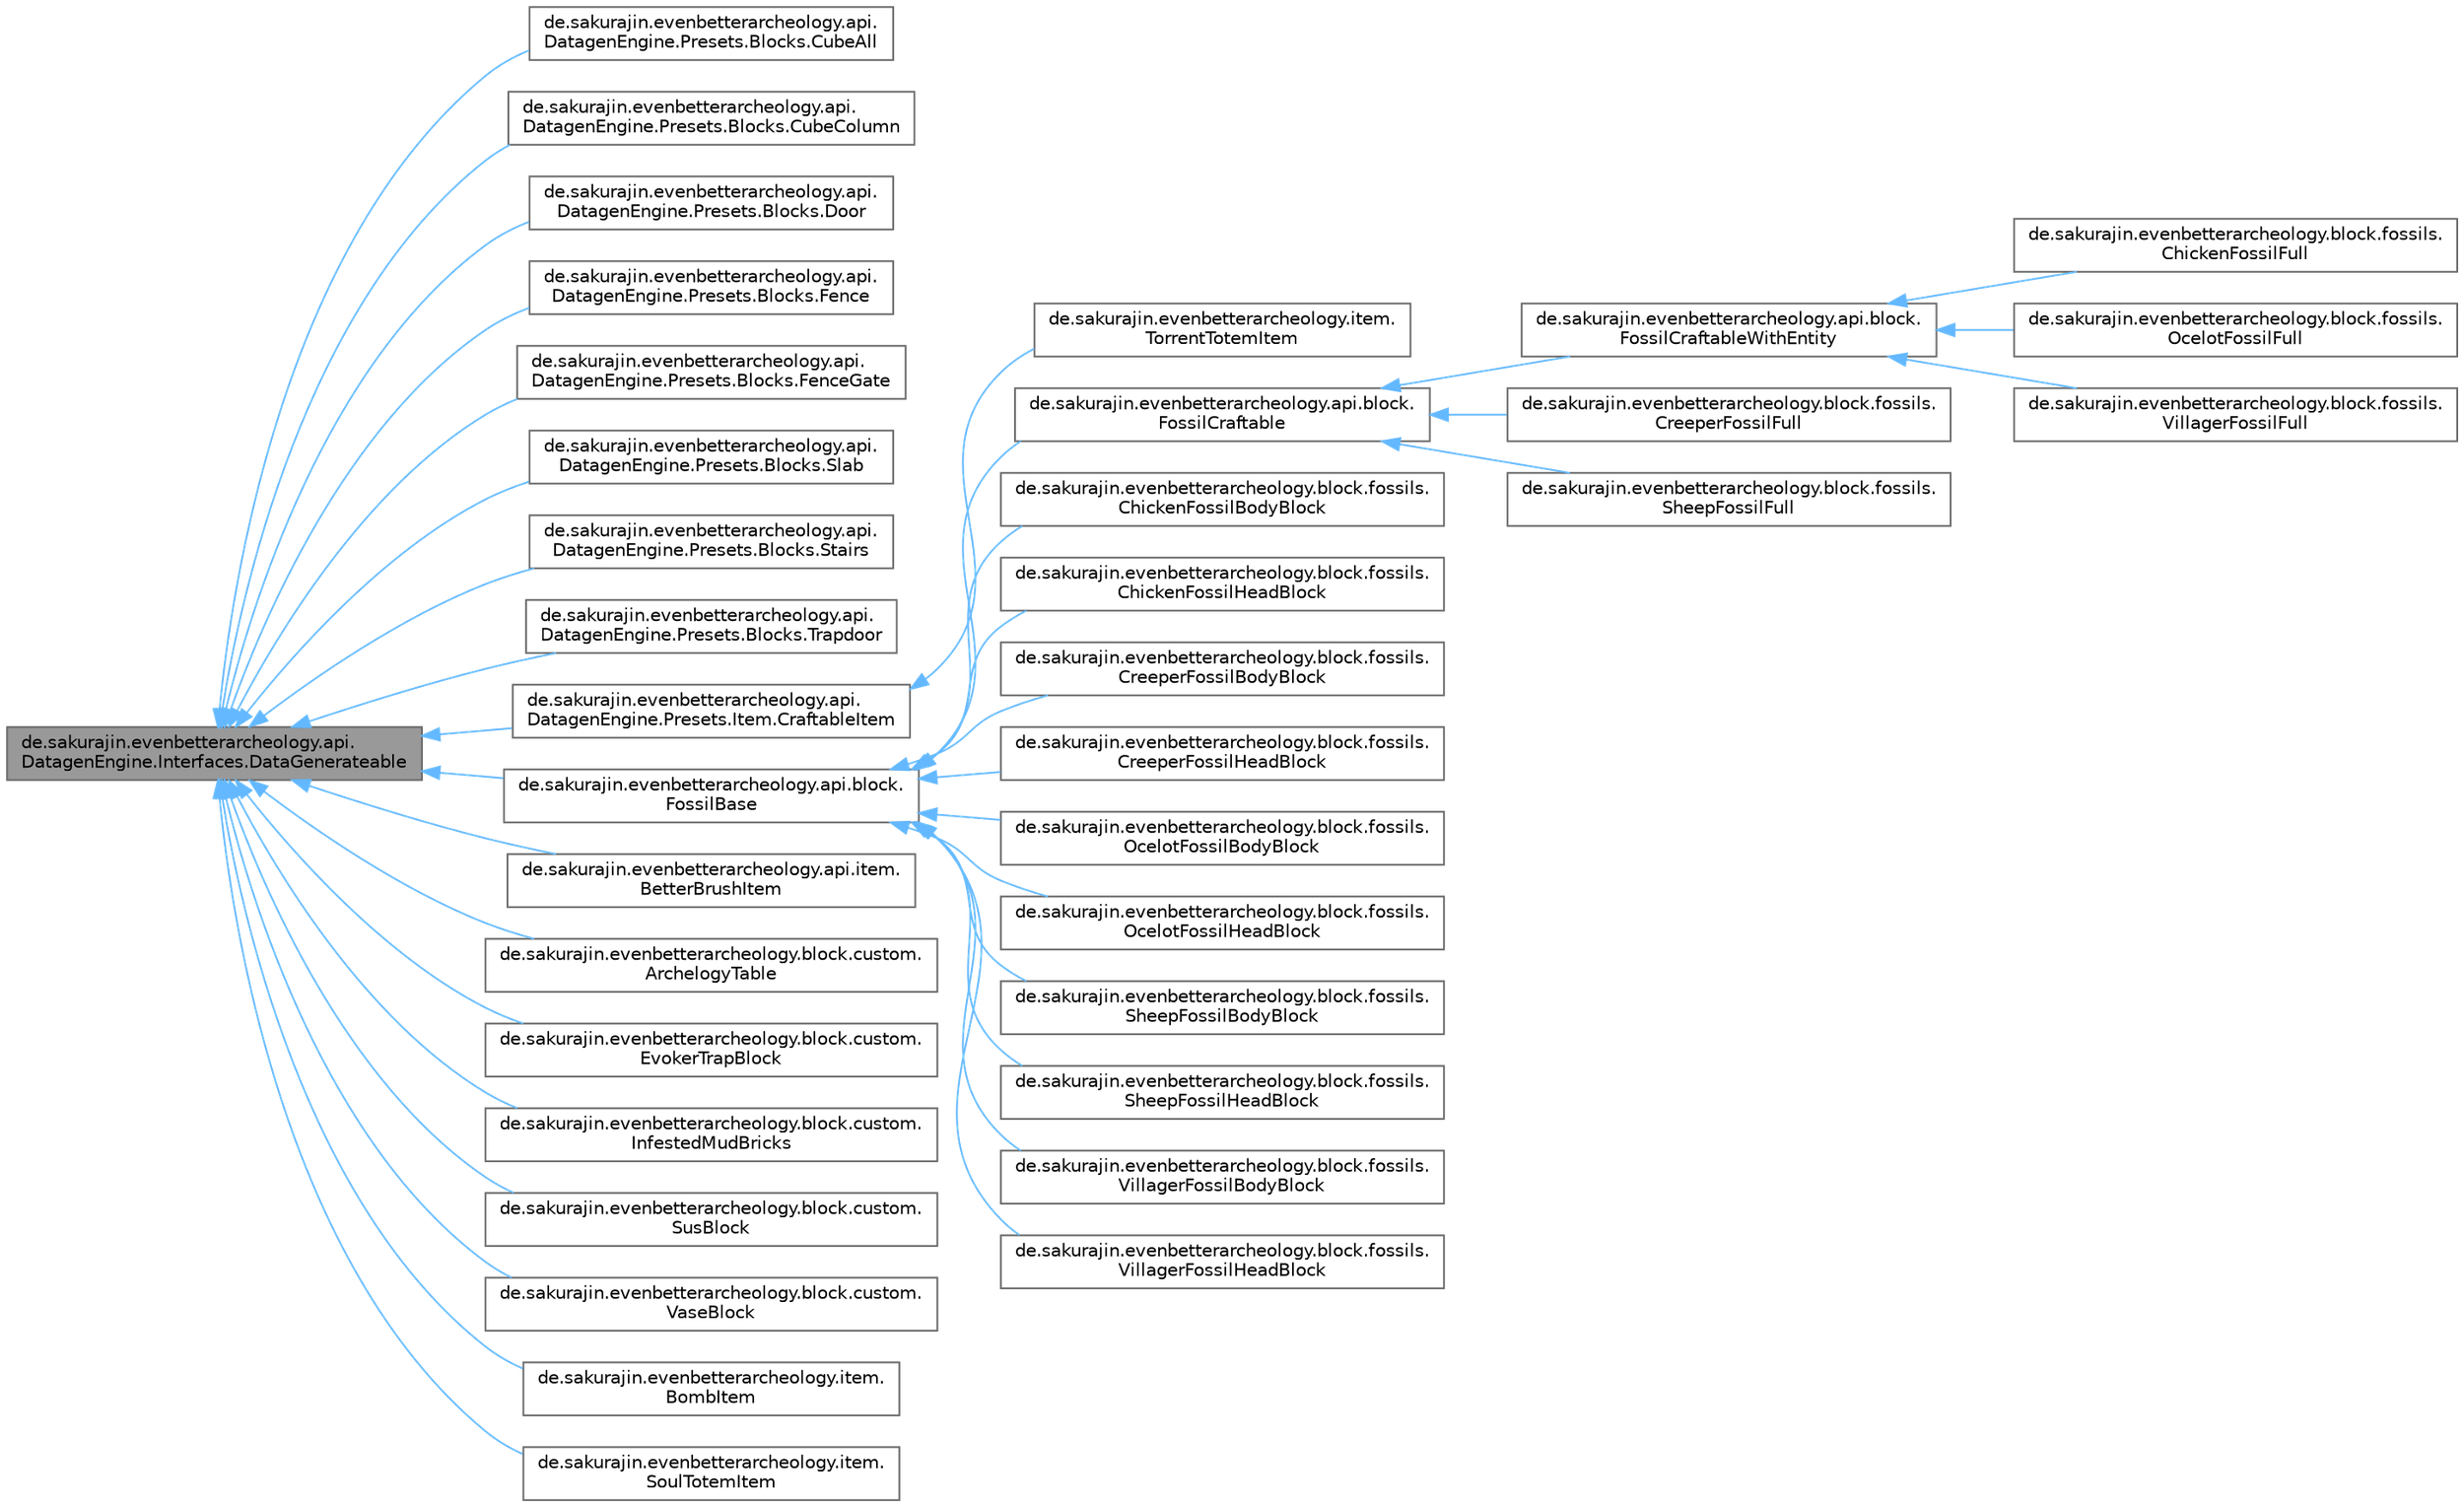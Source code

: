 digraph "de.sakurajin.evenbetterarcheology.api.DatagenEngine.Interfaces.DataGenerateable"
{
 // LATEX_PDF_SIZE
  bgcolor="transparent";
  edge [fontname=Helvetica,fontsize=10,labelfontname=Helvetica,labelfontsize=10];
  node [fontname=Helvetica,fontsize=10,shape=box,height=0.2,width=0.4];
  rankdir="LR";
  Node1 [label="de.sakurajin.evenbetterarcheology.api.\lDatagenEngine.Interfaces.DataGenerateable",height=0.2,width=0.4,color="gray40", fillcolor="grey60", style="filled", fontcolor="black",tooltip=" "];
  Node1 -> Node2 [dir="back",color="steelblue1",style="solid"];
  Node2 [label="de.sakurajin.evenbetterarcheology.api.\lDatagenEngine.Presets.Blocks.CubeAll",height=0.2,width=0.4,color="gray40", fillcolor="white", style="filled",URL="$classde_1_1sakurajin_1_1evenbetterarcheology_1_1api_1_1DatagenEngine_1_1Presets_1_1Blocks_1_1CubeAll.html",tooltip=" "];
  Node1 -> Node3 [dir="back",color="steelblue1",style="solid"];
  Node3 [label="de.sakurajin.evenbetterarcheology.api.\lDatagenEngine.Presets.Blocks.CubeColumn",height=0.2,width=0.4,color="gray40", fillcolor="white", style="filled",URL="$classde_1_1sakurajin_1_1evenbetterarcheology_1_1api_1_1DatagenEngine_1_1Presets_1_1Blocks_1_1CubeColumn.html",tooltip=" "];
  Node1 -> Node4 [dir="back",color="steelblue1",style="solid"];
  Node4 [label="de.sakurajin.evenbetterarcheology.api.\lDatagenEngine.Presets.Blocks.Door",height=0.2,width=0.4,color="gray40", fillcolor="white", style="filled",URL="$classde_1_1sakurajin_1_1evenbetterarcheology_1_1api_1_1DatagenEngine_1_1Presets_1_1Blocks_1_1Door.html",tooltip=" "];
  Node1 -> Node5 [dir="back",color="steelblue1",style="solid"];
  Node5 [label="de.sakurajin.evenbetterarcheology.api.\lDatagenEngine.Presets.Blocks.Fence",height=0.2,width=0.4,color="gray40", fillcolor="white", style="filled",URL="$classde_1_1sakurajin_1_1evenbetterarcheology_1_1api_1_1DatagenEngine_1_1Presets_1_1Blocks_1_1Fence.html",tooltip=" "];
  Node1 -> Node6 [dir="back",color="steelblue1",style="solid"];
  Node6 [label="de.sakurajin.evenbetterarcheology.api.\lDatagenEngine.Presets.Blocks.FenceGate",height=0.2,width=0.4,color="gray40", fillcolor="white", style="filled",URL="$classde_1_1sakurajin_1_1evenbetterarcheology_1_1api_1_1DatagenEngine_1_1Presets_1_1Blocks_1_1FenceGate.html",tooltip=" "];
  Node1 -> Node7 [dir="back",color="steelblue1",style="solid"];
  Node7 [label="de.sakurajin.evenbetterarcheology.api.\lDatagenEngine.Presets.Blocks.Slab",height=0.2,width=0.4,color="gray40", fillcolor="white", style="filled",URL="$classde_1_1sakurajin_1_1evenbetterarcheology_1_1api_1_1DatagenEngine_1_1Presets_1_1Blocks_1_1Slab.html",tooltip=" "];
  Node1 -> Node8 [dir="back",color="steelblue1",style="solid"];
  Node8 [label="de.sakurajin.evenbetterarcheology.api.\lDatagenEngine.Presets.Blocks.Stairs",height=0.2,width=0.4,color="gray40", fillcolor="white", style="filled",URL="$classde_1_1sakurajin_1_1evenbetterarcheology_1_1api_1_1DatagenEngine_1_1Presets_1_1Blocks_1_1Stairs.html",tooltip=" "];
  Node1 -> Node9 [dir="back",color="steelblue1",style="solid"];
  Node9 [label="de.sakurajin.evenbetterarcheology.api.\lDatagenEngine.Presets.Blocks.Trapdoor",height=0.2,width=0.4,color="gray40", fillcolor="white", style="filled",URL="$classde_1_1sakurajin_1_1evenbetterarcheology_1_1api_1_1DatagenEngine_1_1Presets_1_1Blocks_1_1Trapdoor.html",tooltip=" "];
  Node1 -> Node10 [dir="back",color="steelblue1",style="solid"];
  Node10 [label="de.sakurajin.evenbetterarcheology.api.\lDatagenEngine.Presets.Item.CraftableItem",height=0.2,width=0.4,color="gray40", fillcolor="white", style="filled",URL="$classde_1_1sakurajin_1_1evenbetterarcheology_1_1api_1_1DatagenEngine_1_1Presets_1_1Item_1_1CraftableItem.html",tooltip=" "];
  Node10 -> Node11 [dir="back",color="steelblue1",style="solid"];
  Node11 [label="de.sakurajin.evenbetterarcheology.item.\lTorrentTotemItem",height=0.2,width=0.4,color="gray40", fillcolor="white", style="filled",URL="$classde_1_1sakurajin_1_1evenbetterarcheology_1_1item_1_1TorrentTotemItem.html",tooltip=" "];
  Node1 -> Node12 [dir="back",color="steelblue1",style="solid"];
  Node12 [label="de.sakurajin.evenbetterarcheology.api.block.\lFossilBase",height=0.2,width=0.4,color="gray40", fillcolor="white", style="filled",URL="$classde_1_1sakurajin_1_1evenbetterarcheology_1_1api_1_1block_1_1FossilBase.html",tooltip=" "];
  Node12 -> Node13 [dir="back",color="steelblue1",style="solid"];
  Node13 [label="de.sakurajin.evenbetterarcheology.api.block.\lFossilCraftable",height=0.2,width=0.4,color="gray40", fillcolor="white", style="filled",URL="$classde_1_1sakurajin_1_1evenbetterarcheology_1_1api_1_1block_1_1FossilCraftable.html",tooltip=" "];
  Node13 -> Node14 [dir="back",color="steelblue1",style="solid"];
  Node14 [label="de.sakurajin.evenbetterarcheology.api.block.\lFossilCraftableWithEntity",height=0.2,width=0.4,color="gray40", fillcolor="white", style="filled",URL="$classde_1_1sakurajin_1_1evenbetterarcheology_1_1api_1_1block_1_1FossilCraftableWithEntity.html",tooltip=" "];
  Node14 -> Node15 [dir="back",color="steelblue1",style="solid"];
  Node15 [label="de.sakurajin.evenbetterarcheology.block.fossils.\lChickenFossilFull",height=0.2,width=0.4,color="gray40", fillcolor="white", style="filled",URL="$classde_1_1sakurajin_1_1evenbetterarcheology_1_1block_1_1fossils_1_1ChickenFossilFull.html",tooltip=" "];
  Node14 -> Node16 [dir="back",color="steelblue1",style="solid"];
  Node16 [label="de.sakurajin.evenbetterarcheology.block.fossils.\lOcelotFossilFull",height=0.2,width=0.4,color="gray40", fillcolor="white", style="filled",URL="$classde_1_1sakurajin_1_1evenbetterarcheology_1_1block_1_1fossils_1_1OcelotFossilFull.html",tooltip=" "];
  Node14 -> Node17 [dir="back",color="steelblue1",style="solid"];
  Node17 [label="de.sakurajin.evenbetterarcheology.block.fossils.\lVillagerFossilFull",height=0.2,width=0.4,color="gray40", fillcolor="white", style="filled",URL="$classde_1_1sakurajin_1_1evenbetterarcheology_1_1block_1_1fossils_1_1VillagerFossilFull.html",tooltip=" "];
  Node13 -> Node18 [dir="back",color="steelblue1",style="solid"];
  Node18 [label="de.sakurajin.evenbetterarcheology.block.fossils.\lCreeperFossilFull",height=0.2,width=0.4,color="gray40", fillcolor="white", style="filled",URL="$classde_1_1sakurajin_1_1evenbetterarcheology_1_1block_1_1fossils_1_1CreeperFossilFull.html",tooltip=" "];
  Node13 -> Node19 [dir="back",color="steelblue1",style="solid"];
  Node19 [label="de.sakurajin.evenbetterarcheology.block.fossils.\lSheepFossilFull",height=0.2,width=0.4,color="gray40", fillcolor="white", style="filled",URL="$classde_1_1sakurajin_1_1evenbetterarcheology_1_1block_1_1fossils_1_1SheepFossilFull.html",tooltip=" "];
  Node12 -> Node20 [dir="back",color="steelblue1",style="solid"];
  Node20 [label="de.sakurajin.evenbetterarcheology.block.fossils.\lChickenFossilBodyBlock",height=0.2,width=0.4,color="gray40", fillcolor="white", style="filled",URL="$classde_1_1sakurajin_1_1evenbetterarcheology_1_1block_1_1fossils_1_1ChickenFossilBodyBlock.html",tooltip=" "];
  Node12 -> Node21 [dir="back",color="steelblue1",style="solid"];
  Node21 [label="de.sakurajin.evenbetterarcheology.block.fossils.\lChickenFossilHeadBlock",height=0.2,width=0.4,color="gray40", fillcolor="white", style="filled",URL="$classde_1_1sakurajin_1_1evenbetterarcheology_1_1block_1_1fossils_1_1ChickenFossilHeadBlock.html",tooltip=" "];
  Node12 -> Node22 [dir="back",color="steelblue1",style="solid"];
  Node22 [label="de.sakurajin.evenbetterarcheology.block.fossils.\lCreeperFossilBodyBlock",height=0.2,width=0.4,color="gray40", fillcolor="white", style="filled",URL="$classde_1_1sakurajin_1_1evenbetterarcheology_1_1block_1_1fossils_1_1CreeperFossilBodyBlock.html",tooltip=" "];
  Node12 -> Node23 [dir="back",color="steelblue1",style="solid"];
  Node23 [label="de.sakurajin.evenbetterarcheology.block.fossils.\lCreeperFossilHeadBlock",height=0.2,width=0.4,color="gray40", fillcolor="white", style="filled",URL="$classde_1_1sakurajin_1_1evenbetterarcheology_1_1block_1_1fossils_1_1CreeperFossilHeadBlock.html",tooltip=" "];
  Node12 -> Node24 [dir="back",color="steelblue1",style="solid"];
  Node24 [label="de.sakurajin.evenbetterarcheology.block.fossils.\lOcelotFossilBodyBlock",height=0.2,width=0.4,color="gray40", fillcolor="white", style="filled",URL="$classde_1_1sakurajin_1_1evenbetterarcheology_1_1block_1_1fossils_1_1OcelotFossilBodyBlock.html",tooltip=" "];
  Node12 -> Node25 [dir="back",color="steelblue1",style="solid"];
  Node25 [label="de.sakurajin.evenbetterarcheology.block.fossils.\lOcelotFossilHeadBlock",height=0.2,width=0.4,color="gray40", fillcolor="white", style="filled",URL="$classde_1_1sakurajin_1_1evenbetterarcheology_1_1block_1_1fossils_1_1OcelotFossilHeadBlock.html",tooltip=" "];
  Node12 -> Node26 [dir="back",color="steelblue1",style="solid"];
  Node26 [label="de.sakurajin.evenbetterarcheology.block.fossils.\lSheepFossilBodyBlock",height=0.2,width=0.4,color="gray40", fillcolor="white", style="filled",URL="$classde_1_1sakurajin_1_1evenbetterarcheology_1_1block_1_1fossils_1_1SheepFossilBodyBlock.html",tooltip=" "];
  Node12 -> Node27 [dir="back",color="steelblue1",style="solid"];
  Node27 [label="de.sakurajin.evenbetterarcheology.block.fossils.\lSheepFossilHeadBlock",height=0.2,width=0.4,color="gray40", fillcolor="white", style="filled",URL="$classde_1_1sakurajin_1_1evenbetterarcheology_1_1block_1_1fossils_1_1SheepFossilHeadBlock.html",tooltip=" "];
  Node12 -> Node28 [dir="back",color="steelblue1",style="solid"];
  Node28 [label="de.sakurajin.evenbetterarcheology.block.fossils.\lVillagerFossilBodyBlock",height=0.2,width=0.4,color="gray40", fillcolor="white", style="filled",URL="$classde_1_1sakurajin_1_1evenbetterarcheology_1_1block_1_1fossils_1_1VillagerFossilBodyBlock.html",tooltip=" "];
  Node12 -> Node29 [dir="back",color="steelblue1",style="solid"];
  Node29 [label="de.sakurajin.evenbetterarcheology.block.fossils.\lVillagerFossilHeadBlock",height=0.2,width=0.4,color="gray40", fillcolor="white", style="filled",URL="$classde_1_1sakurajin_1_1evenbetterarcheology_1_1block_1_1fossils_1_1VillagerFossilHeadBlock.html",tooltip=" "];
  Node1 -> Node30 [dir="back",color="steelblue1",style="solid"];
  Node30 [label="de.sakurajin.evenbetterarcheology.api.item.\lBetterBrushItem",height=0.2,width=0.4,color="gray40", fillcolor="white", style="filled",URL="$classde_1_1sakurajin_1_1evenbetterarcheology_1_1api_1_1item_1_1BetterBrushItem.html",tooltip="This is an extension of the BrushItem for Brushes that are made from better materials."];
  Node1 -> Node31 [dir="back",color="steelblue1",style="solid"];
  Node31 [label="de.sakurajin.evenbetterarcheology.block.custom.\lArchelogyTable",height=0.2,width=0.4,color="gray40", fillcolor="white", style="filled",URL="$classde_1_1sakurajin_1_1evenbetterarcheology_1_1block_1_1custom_1_1ArchelogyTable.html",tooltip=" "];
  Node1 -> Node32 [dir="back",color="steelblue1",style="solid"];
  Node32 [label="de.sakurajin.evenbetterarcheology.block.custom.\lEvokerTrapBlock",height=0.2,width=0.4,color="gray40", fillcolor="white", style="filled",URL="$classde_1_1sakurajin_1_1evenbetterarcheology_1_1block_1_1custom_1_1EvokerTrapBlock.html",tooltip=" "];
  Node1 -> Node33 [dir="back",color="steelblue1",style="solid"];
  Node33 [label="de.sakurajin.evenbetterarcheology.block.custom.\lInfestedMudBricks",height=0.2,width=0.4,color="gray40", fillcolor="white", style="filled",URL="$classde_1_1sakurajin_1_1evenbetterarcheology_1_1block_1_1custom_1_1InfestedMudBricks.html",tooltip=" "];
  Node1 -> Node34 [dir="back",color="steelblue1",style="solid"];
  Node34 [label="de.sakurajin.evenbetterarcheology.block.custom.\lSusBlock",height=0.2,width=0.4,color="gray40", fillcolor="white", style="filled",URL="$classde_1_1sakurajin_1_1evenbetterarcheology_1_1block_1_1custom_1_1SusBlock.html",tooltip=" "];
  Node1 -> Node35 [dir="back",color="steelblue1",style="solid"];
  Node35 [label="de.sakurajin.evenbetterarcheology.block.custom.\lVaseBlock",height=0.2,width=0.4,color="gray40", fillcolor="white", style="filled",URL="$classde_1_1sakurajin_1_1evenbetterarcheology_1_1block_1_1custom_1_1VaseBlock.html",tooltip=" "];
  Node1 -> Node36 [dir="back",color="steelblue1",style="solid"];
  Node36 [label="de.sakurajin.evenbetterarcheology.item.\lBombItem",height=0.2,width=0.4,color="gray40", fillcolor="white", style="filled",URL="$classde_1_1sakurajin_1_1evenbetterarcheology_1_1item_1_1BombItem.html",tooltip=" "];
  Node1 -> Node37 [dir="back",color="steelblue1",style="solid"];
  Node37 [label="de.sakurajin.evenbetterarcheology.item.\lSoulTotemItem",height=0.2,width=0.4,color="gray40", fillcolor="white", style="filled",URL="$classde_1_1sakurajin_1_1evenbetterarcheology_1_1item_1_1SoulTotemItem.html",tooltip=" "];
}
